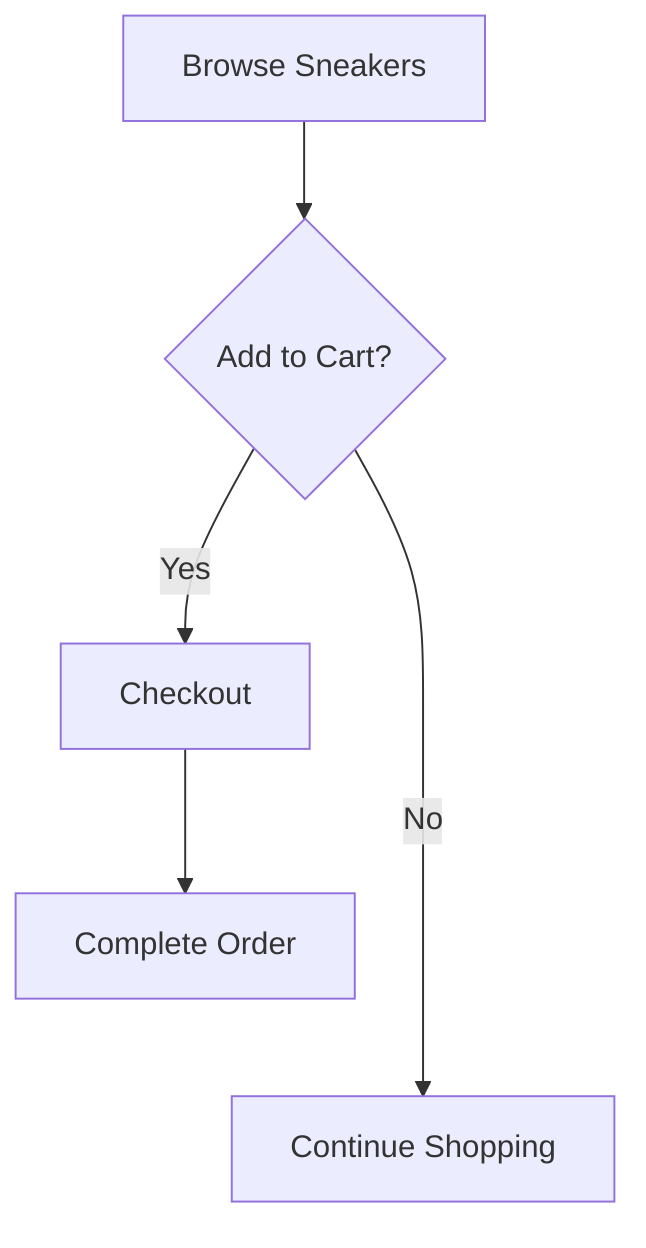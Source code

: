 flowchart TD
    A[Browse Sneakers] --> B{Add to Cart?}
    B -->|Yes| C[Checkout]
    C --> D[Complete Order]
    B ---->|No| E[Continue Shopping]